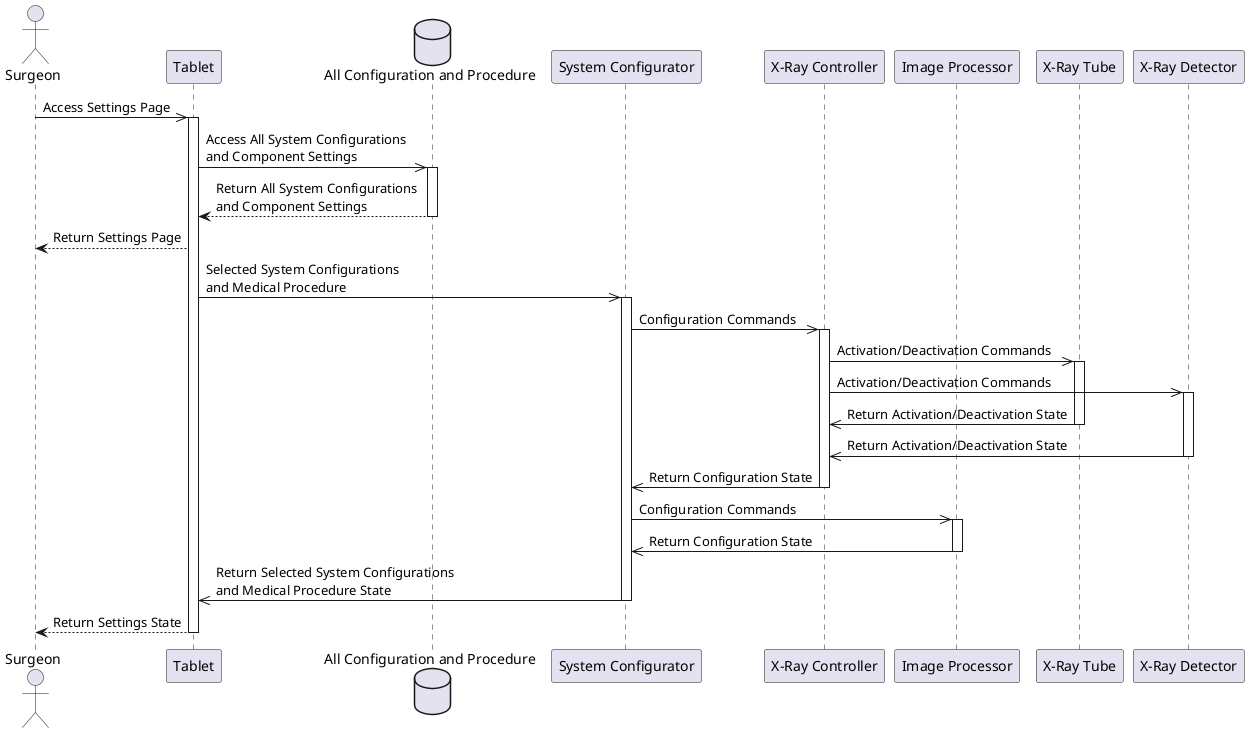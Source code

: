 @startuml sequence-config

actor "Surgeon" as actor_surgeon
participant "Tablet" as participant_tablet
database "All Configuration and Procedure" as data_sys_config_comp_set

participant "System Configurator" as participant_sys_config
participant "X-Ray Controller" as participant_xray_control
participant "Image Processor" as participant_image_proc


participant "X-Ray Tube" as participant_xray_tube
participant "X-Ray Detector" as participant_xray_detector

actor_surgeon ->> participant_tablet: Access Settings Page
activate participant_tablet
participant_tablet ->> data_sys_config_comp_set: Access All System Configurations \nand Component Settings
activate data_sys_config_comp_set
participant_tablet <-- data_sys_config_comp_set: Return All System Configurations \nand Component Settings
deactivate data_sys_config_comp_set
actor_surgeon <-- participant_tablet: Return Settings Page

participant_tablet ->> participant_sys_config: Selected System Configurations \nand Medical Procedure
activate participant_sys_config
participant_sys_config ->> participant_xray_control: Configuration Commands
activate participant_xray_control

participant_xray_control ->> participant_xray_tube: Activation/Deactivation Commands
activate participant_xray_tube
participant_xray_control ->> participant_xray_detector: Activation/Deactivation Commands
activate participant_xray_detector

participant_xray_control <<- participant_xray_tube: Return Activation/Deactivation State
deactivate participant_xray_tube
participant_xray_control <<- participant_xray_detector: Return Activation/Deactivation State
deactivate participant_xray_detector

participant_sys_config <<- participant_xray_control: Return Configuration State
deactivate participant_xray_control

participant_sys_config ->> participant_image_proc: Configuration Commands
activate participant_image_proc
participant_sys_config <<- participant_image_proc: Return Configuration State
deactivate participant_image_proc


participant_tablet <<- participant_sys_config: Return Selected System Configurations \nand Medical Procedure State
deactivate participant_sys_config

actor_surgeon <-- participant_tablet: Return Settings State
deactivate participant_tablet

@enduml